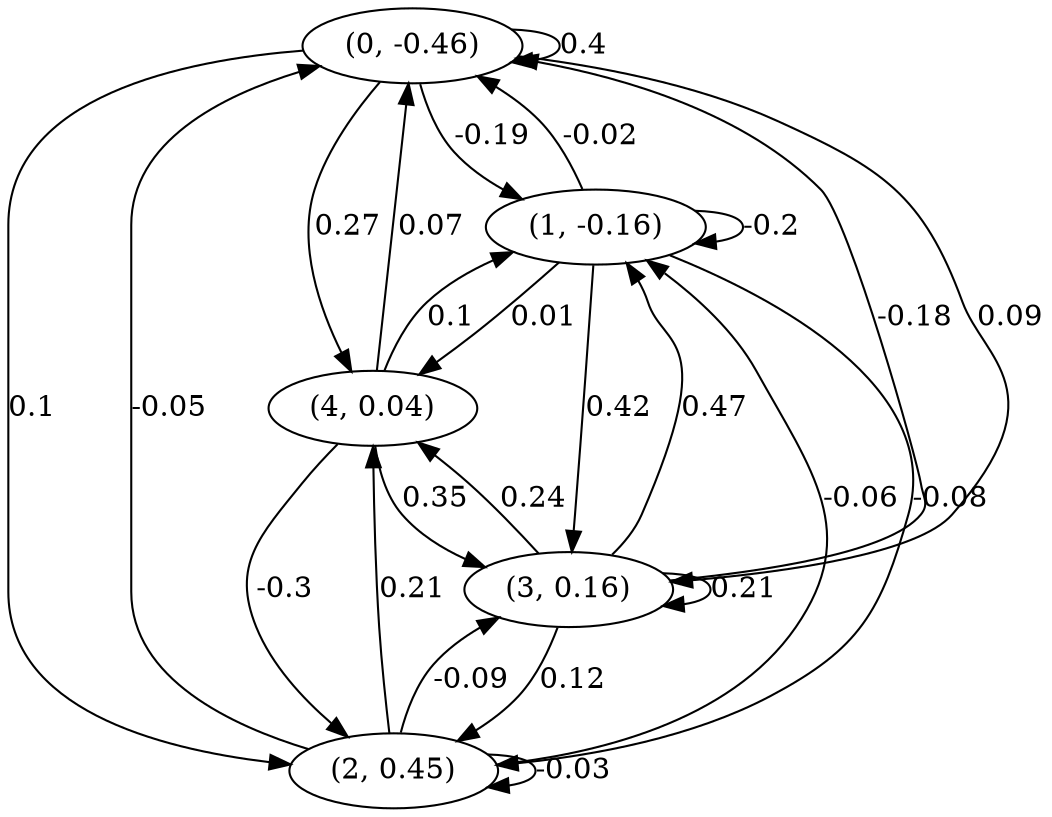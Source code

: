 digraph {
    0 [ label = "(0, -0.46)" ]
    1 [ label = "(1, -0.16)" ]
    2 [ label = "(2, 0.45)" ]
    3 [ label = "(3, 0.16)" ]
    4 [ label = "(4, 0.04)" ]
    0 -> 0 [ label = "0.4" ]
    1 -> 1 [ label = "-0.2" ]
    2 -> 2 [ label = "-0.03" ]
    3 -> 3 [ label = "0.21" ]
    1 -> 0 [ label = "-0.02" ]
    2 -> 0 [ label = "-0.05" ]
    3 -> 0 [ label = "-0.18" ]
    4 -> 0 [ label = "0.07" ]
    0 -> 1 [ label = "-0.19" ]
    2 -> 1 [ label = "-0.06" ]
    3 -> 1 [ label = "0.47" ]
    4 -> 1 [ label = "0.1" ]
    0 -> 2 [ label = "0.1" ]
    1 -> 2 [ label = "-0.08" ]
    3 -> 2 [ label = "0.12" ]
    4 -> 2 [ label = "-0.3" ]
    0 -> 3 [ label = "0.09" ]
    1 -> 3 [ label = "0.42" ]
    2 -> 3 [ label = "-0.09" ]
    4 -> 3 [ label = "0.35" ]
    0 -> 4 [ label = "0.27" ]
    1 -> 4 [ label = "0.01" ]
    2 -> 4 [ label = "0.21" ]
    3 -> 4 [ label = "0.24" ]
}

